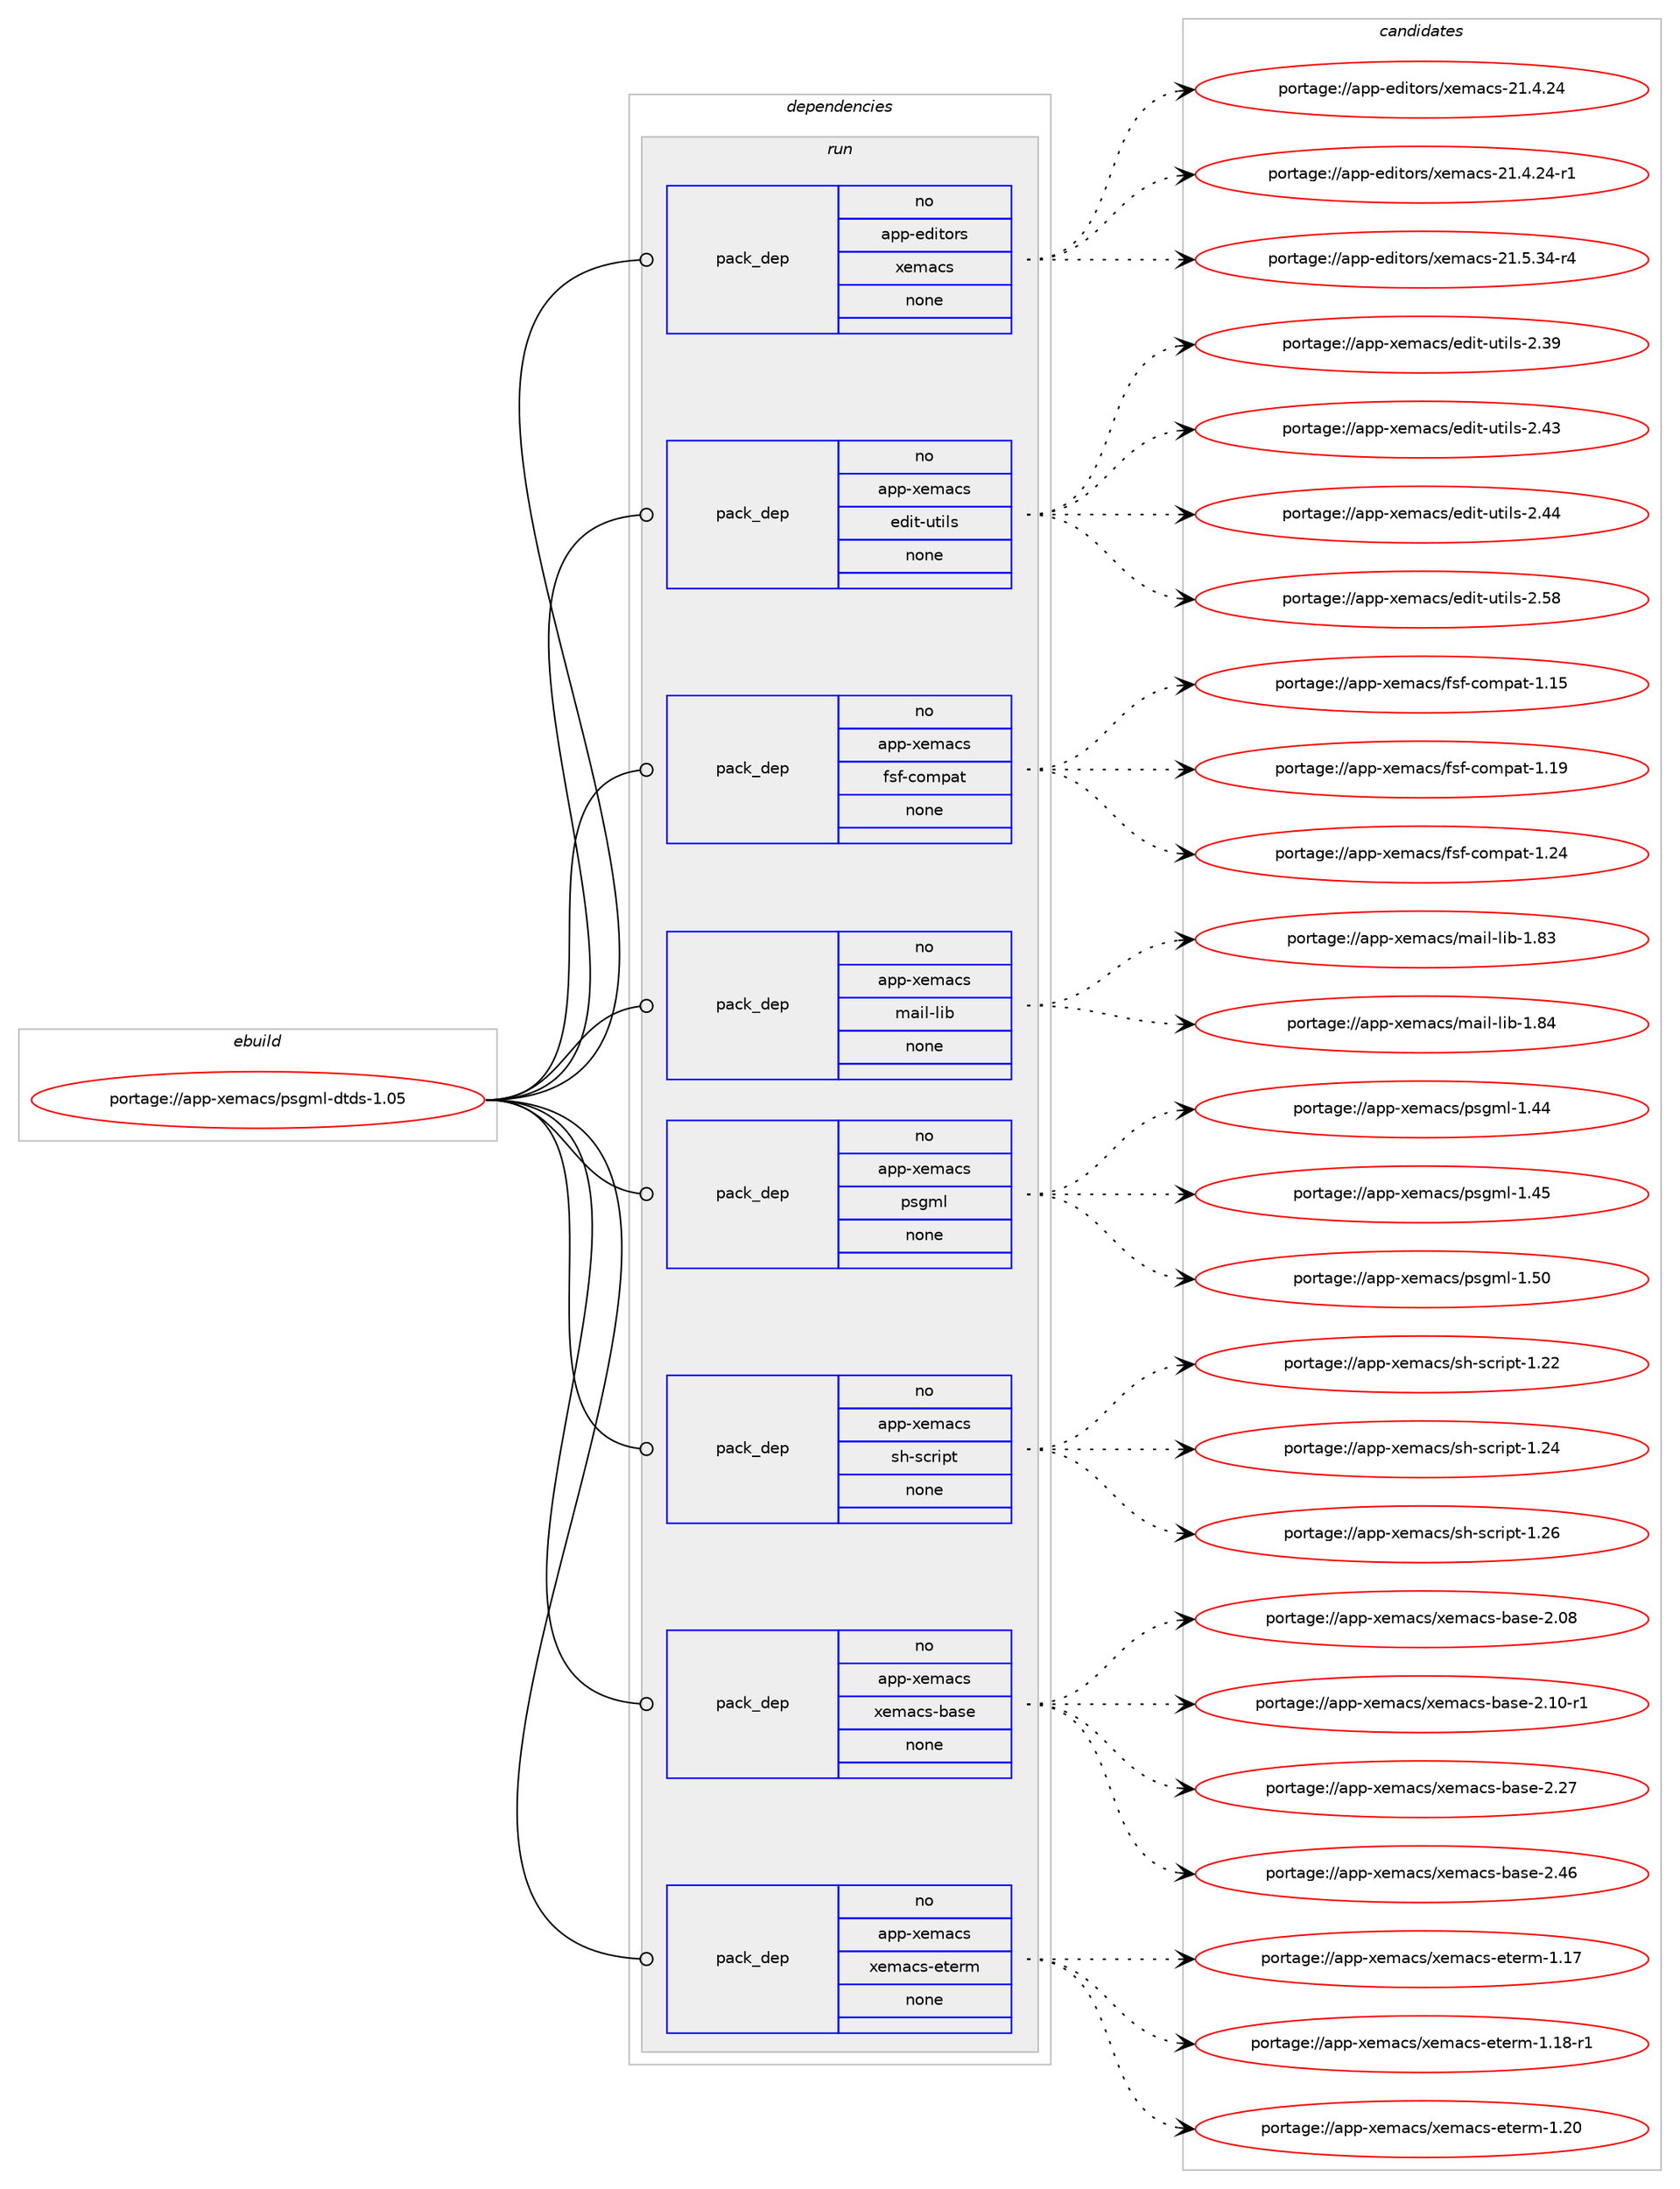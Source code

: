 digraph prolog {

# *************
# Graph options
# *************

newrank=true;
concentrate=true;
compound=true;
graph [rankdir=LR,fontname=Helvetica,fontsize=10,ranksep=1.5];#, ranksep=2.5, nodesep=0.2];
edge  [arrowhead=vee];
node  [fontname=Helvetica,fontsize=10];

# **********
# The ebuild
# **********

subgraph cluster_leftcol {
color=gray;
rank=same;
label=<<i>ebuild</i>>;
id [label="portage://app-xemacs/psgml-dtds-1.05", color=red, width=4, href="../app-xemacs/psgml-dtds-1.05.svg"];
}

# ****************
# The dependencies
# ****************

subgraph cluster_midcol {
color=gray;
label=<<i>dependencies</i>>;
subgraph cluster_compile {
fillcolor="#eeeeee";
style=filled;
label=<<i>compile</i>>;
}
subgraph cluster_compileandrun {
fillcolor="#eeeeee";
style=filled;
label=<<i>compile and run</i>>;
}
subgraph cluster_run {
fillcolor="#eeeeee";
style=filled;
label=<<i>run</i>>;
subgraph pack38318 {
dependency51165 [label=<<TABLE BORDER="0" CELLBORDER="1" CELLSPACING="0" CELLPADDING="4" WIDTH="220"><TR><TD ROWSPAN="6" CELLPADDING="30">pack_dep</TD></TR><TR><TD WIDTH="110">no</TD></TR><TR><TD>app-editors</TD></TR><TR><TD>xemacs</TD></TR><TR><TD>none</TD></TR><TR><TD></TD></TR></TABLE>>, shape=none, color=blue];
}
id:e -> dependency51165:w [weight=20,style="solid",arrowhead="odot"];
subgraph pack38319 {
dependency51166 [label=<<TABLE BORDER="0" CELLBORDER="1" CELLSPACING="0" CELLPADDING="4" WIDTH="220"><TR><TD ROWSPAN="6" CELLPADDING="30">pack_dep</TD></TR><TR><TD WIDTH="110">no</TD></TR><TR><TD>app-xemacs</TD></TR><TR><TD>edit-utils</TD></TR><TR><TD>none</TD></TR><TR><TD></TD></TR></TABLE>>, shape=none, color=blue];
}
id:e -> dependency51166:w [weight=20,style="solid",arrowhead="odot"];
subgraph pack38320 {
dependency51167 [label=<<TABLE BORDER="0" CELLBORDER="1" CELLSPACING="0" CELLPADDING="4" WIDTH="220"><TR><TD ROWSPAN="6" CELLPADDING="30">pack_dep</TD></TR><TR><TD WIDTH="110">no</TD></TR><TR><TD>app-xemacs</TD></TR><TR><TD>fsf-compat</TD></TR><TR><TD>none</TD></TR><TR><TD></TD></TR></TABLE>>, shape=none, color=blue];
}
id:e -> dependency51167:w [weight=20,style="solid",arrowhead="odot"];
subgraph pack38321 {
dependency51168 [label=<<TABLE BORDER="0" CELLBORDER="1" CELLSPACING="0" CELLPADDING="4" WIDTH="220"><TR><TD ROWSPAN="6" CELLPADDING="30">pack_dep</TD></TR><TR><TD WIDTH="110">no</TD></TR><TR><TD>app-xemacs</TD></TR><TR><TD>mail-lib</TD></TR><TR><TD>none</TD></TR><TR><TD></TD></TR></TABLE>>, shape=none, color=blue];
}
id:e -> dependency51168:w [weight=20,style="solid",arrowhead="odot"];
subgraph pack38322 {
dependency51169 [label=<<TABLE BORDER="0" CELLBORDER="1" CELLSPACING="0" CELLPADDING="4" WIDTH="220"><TR><TD ROWSPAN="6" CELLPADDING="30">pack_dep</TD></TR><TR><TD WIDTH="110">no</TD></TR><TR><TD>app-xemacs</TD></TR><TR><TD>psgml</TD></TR><TR><TD>none</TD></TR><TR><TD></TD></TR></TABLE>>, shape=none, color=blue];
}
id:e -> dependency51169:w [weight=20,style="solid",arrowhead="odot"];
subgraph pack38323 {
dependency51170 [label=<<TABLE BORDER="0" CELLBORDER="1" CELLSPACING="0" CELLPADDING="4" WIDTH="220"><TR><TD ROWSPAN="6" CELLPADDING="30">pack_dep</TD></TR><TR><TD WIDTH="110">no</TD></TR><TR><TD>app-xemacs</TD></TR><TR><TD>sh-script</TD></TR><TR><TD>none</TD></TR><TR><TD></TD></TR></TABLE>>, shape=none, color=blue];
}
id:e -> dependency51170:w [weight=20,style="solid",arrowhead="odot"];
subgraph pack38324 {
dependency51171 [label=<<TABLE BORDER="0" CELLBORDER="1" CELLSPACING="0" CELLPADDING="4" WIDTH="220"><TR><TD ROWSPAN="6" CELLPADDING="30">pack_dep</TD></TR><TR><TD WIDTH="110">no</TD></TR><TR><TD>app-xemacs</TD></TR><TR><TD>xemacs-base</TD></TR><TR><TD>none</TD></TR><TR><TD></TD></TR></TABLE>>, shape=none, color=blue];
}
id:e -> dependency51171:w [weight=20,style="solid",arrowhead="odot"];
subgraph pack38325 {
dependency51172 [label=<<TABLE BORDER="0" CELLBORDER="1" CELLSPACING="0" CELLPADDING="4" WIDTH="220"><TR><TD ROWSPAN="6" CELLPADDING="30">pack_dep</TD></TR><TR><TD WIDTH="110">no</TD></TR><TR><TD>app-xemacs</TD></TR><TR><TD>xemacs-eterm</TD></TR><TR><TD>none</TD></TR><TR><TD></TD></TR></TABLE>>, shape=none, color=blue];
}
id:e -> dependency51172:w [weight=20,style="solid",arrowhead="odot"];
}
}

# **************
# The candidates
# **************

subgraph cluster_choices {
rank=same;
color=gray;
label=<<i>candidates</i>>;

subgraph choice38318 {
color=black;
nodesep=1;
choiceportage97112112451011001051161111141154712010110997991154550494652465052 [label="portage://app-editors/xemacs-21.4.24", color=red, width=4,href="../app-editors/xemacs-21.4.24.svg"];
choiceportage971121124510110010511611111411547120101109979911545504946524650524511449 [label="portage://app-editors/xemacs-21.4.24-r1", color=red, width=4,href="../app-editors/xemacs-21.4.24-r1.svg"];
choiceportage971121124510110010511611111411547120101109979911545504946534651524511452 [label="portage://app-editors/xemacs-21.5.34-r4", color=red, width=4,href="../app-editors/xemacs-21.5.34-r4.svg"];
dependency51165:e -> choiceportage97112112451011001051161111141154712010110997991154550494652465052:w [style=dotted,weight="100"];
dependency51165:e -> choiceportage971121124510110010511611111411547120101109979911545504946524650524511449:w [style=dotted,weight="100"];
dependency51165:e -> choiceportage971121124510110010511611111411547120101109979911545504946534651524511452:w [style=dotted,weight="100"];
}
subgraph choice38319 {
color=black;
nodesep=1;
choiceportage9711211245120101109979911547101100105116451171161051081154550465157 [label="portage://app-xemacs/edit-utils-2.39", color=red, width=4,href="../app-xemacs/edit-utils-2.39.svg"];
choiceportage9711211245120101109979911547101100105116451171161051081154550465251 [label="portage://app-xemacs/edit-utils-2.43", color=red, width=4,href="../app-xemacs/edit-utils-2.43.svg"];
choiceportage9711211245120101109979911547101100105116451171161051081154550465252 [label="portage://app-xemacs/edit-utils-2.44", color=red, width=4,href="../app-xemacs/edit-utils-2.44.svg"];
choiceportage9711211245120101109979911547101100105116451171161051081154550465356 [label="portage://app-xemacs/edit-utils-2.58", color=red, width=4,href="../app-xemacs/edit-utils-2.58.svg"];
dependency51166:e -> choiceportage9711211245120101109979911547101100105116451171161051081154550465157:w [style=dotted,weight="100"];
dependency51166:e -> choiceportage9711211245120101109979911547101100105116451171161051081154550465251:w [style=dotted,weight="100"];
dependency51166:e -> choiceportage9711211245120101109979911547101100105116451171161051081154550465252:w [style=dotted,weight="100"];
dependency51166:e -> choiceportage9711211245120101109979911547101100105116451171161051081154550465356:w [style=dotted,weight="100"];
}
subgraph choice38320 {
color=black;
nodesep=1;
choiceportage97112112451201011099799115471021151024599111109112971164549464953 [label="portage://app-xemacs/fsf-compat-1.15", color=red, width=4,href="../app-xemacs/fsf-compat-1.15.svg"];
choiceportage97112112451201011099799115471021151024599111109112971164549464957 [label="portage://app-xemacs/fsf-compat-1.19", color=red, width=4,href="../app-xemacs/fsf-compat-1.19.svg"];
choiceportage97112112451201011099799115471021151024599111109112971164549465052 [label="portage://app-xemacs/fsf-compat-1.24", color=red, width=4,href="../app-xemacs/fsf-compat-1.24.svg"];
dependency51167:e -> choiceportage97112112451201011099799115471021151024599111109112971164549464953:w [style=dotted,weight="100"];
dependency51167:e -> choiceportage97112112451201011099799115471021151024599111109112971164549464957:w [style=dotted,weight="100"];
dependency51167:e -> choiceportage97112112451201011099799115471021151024599111109112971164549465052:w [style=dotted,weight="100"];
}
subgraph choice38321 {
color=black;
nodesep=1;
choiceportage97112112451201011099799115471099710510845108105984549465651 [label="portage://app-xemacs/mail-lib-1.83", color=red, width=4,href="../app-xemacs/mail-lib-1.83.svg"];
choiceportage97112112451201011099799115471099710510845108105984549465652 [label="portage://app-xemacs/mail-lib-1.84", color=red, width=4,href="../app-xemacs/mail-lib-1.84.svg"];
dependency51168:e -> choiceportage97112112451201011099799115471099710510845108105984549465651:w [style=dotted,weight="100"];
dependency51168:e -> choiceportage97112112451201011099799115471099710510845108105984549465652:w [style=dotted,weight="100"];
}
subgraph choice38322 {
color=black;
nodesep=1;
choiceportage97112112451201011099799115471121151031091084549465252 [label="portage://app-xemacs/psgml-1.44", color=red, width=4,href="../app-xemacs/psgml-1.44.svg"];
choiceportage97112112451201011099799115471121151031091084549465253 [label="portage://app-xemacs/psgml-1.45", color=red, width=4,href="../app-xemacs/psgml-1.45.svg"];
choiceportage97112112451201011099799115471121151031091084549465348 [label="portage://app-xemacs/psgml-1.50", color=red, width=4,href="../app-xemacs/psgml-1.50.svg"];
dependency51169:e -> choiceportage97112112451201011099799115471121151031091084549465252:w [style=dotted,weight="100"];
dependency51169:e -> choiceportage97112112451201011099799115471121151031091084549465253:w [style=dotted,weight="100"];
dependency51169:e -> choiceportage97112112451201011099799115471121151031091084549465348:w [style=dotted,weight="100"];
}
subgraph choice38323 {
color=black;
nodesep=1;
choiceportage971121124512010110997991154711510445115991141051121164549465050 [label="portage://app-xemacs/sh-script-1.22", color=red, width=4,href="../app-xemacs/sh-script-1.22.svg"];
choiceportage971121124512010110997991154711510445115991141051121164549465052 [label="portage://app-xemacs/sh-script-1.24", color=red, width=4,href="../app-xemacs/sh-script-1.24.svg"];
choiceportage971121124512010110997991154711510445115991141051121164549465054 [label="portage://app-xemacs/sh-script-1.26", color=red, width=4,href="../app-xemacs/sh-script-1.26.svg"];
dependency51170:e -> choiceportage971121124512010110997991154711510445115991141051121164549465050:w [style=dotted,weight="100"];
dependency51170:e -> choiceportage971121124512010110997991154711510445115991141051121164549465052:w [style=dotted,weight="100"];
dependency51170:e -> choiceportage971121124512010110997991154711510445115991141051121164549465054:w [style=dotted,weight="100"];
}
subgraph choice38324 {
color=black;
nodesep=1;
choiceportage971121124512010110997991154712010110997991154598971151014550464856 [label="portage://app-xemacs/xemacs-base-2.08", color=red, width=4,href="../app-xemacs/xemacs-base-2.08.svg"];
choiceportage9711211245120101109979911547120101109979911545989711510145504649484511449 [label="portage://app-xemacs/xemacs-base-2.10-r1", color=red, width=4,href="../app-xemacs/xemacs-base-2.10-r1.svg"];
choiceportage971121124512010110997991154712010110997991154598971151014550465055 [label="portage://app-xemacs/xemacs-base-2.27", color=red, width=4,href="../app-xemacs/xemacs-base-2.27.svg"];
choiceportage971121124512010110997991154712010110997991154598971151014550465254 [label="portage://app-xemacs/xemacs-base-2.46", color=red, width=4,href="../app-xemacs/xemacs-base-2.46.svg"];
dependency51171:e -> choiceportage971121124512010110997991154712010110997991154598971151014550464856:w [style=dotted,weight="100"];
dependency51171:e -> choiceportage9711211245120101109979911547120101109979911545989711510145504649484511449:w [style=dotted,weight="100"];
dependency51171:e -> choiceportage971121124512010110997991154712010110997991154598971151014550465055:w [style=dotted,weight="100"];
dependency51171:e -> choiceportage971121124512010110997991154712010110997991154598971151014550465254:w [style=dotted,weight="100"];
}
subgraph choice38325 {
color=black;
nodesep=1;
choiceportage97112112451201011099799115471201011099799115451011161011141094549464955 [label="portage://app-xemacs/xemacs-eterm-1.17", color=red, width=4,href="../app-xemacs/xemacs-eterm-1.17.svg"];
choiceportage971121124512010110997991154712010110997991154510111610111410945494649564511449 [label="portage://app-xemacs/xemacs-eterm-1.18-r1", color=red, width=4,href="../app-xemacs/xemacs-eterm-1.18-r1.svg"];
choiceportage97112112451201011099799115471201011099799115451011161011141094549465048 [label="portage://app-xemacs/xemacs-eterm-1.20", color=red, width=4,href="../app-xemacs/xemacs-eterm-1.20.svg"];
dependency51172:e -> choiceportage97112112451201011099799115471201011099799115451011161011141094549464955:w [style=dotted,weight="100"];
dependency51172:e -> choiceportage971121124512010110997991154712010110997991154510111610111410945494649564511449:w [style=dotted,weight="100"];
dependency51172:e -> choiceportage97112112451201011099799115471201011099799115451011161011141094549465048:w [style=dotted,weight="100"];
}
}

}
